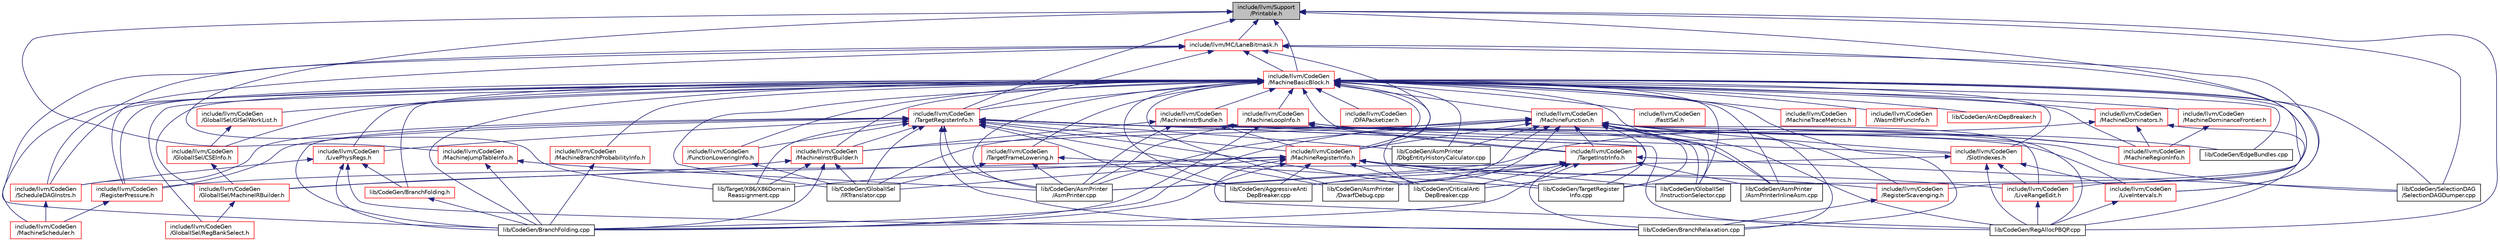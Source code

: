 digraph "include/llvm/Support/Printable.h"
{
 // LATEX_PDF_SIZE
  bgcolor="transparent";
  edge [fontname="Helvetica",fontsize="10",labelfontname="Helvetica",labelfontsize="10"];
  node [fontname="Helvetica",fontsize="10",shape="box"];
  Node1 [label="include/llvm/Support\l/Printable.h",height=0.2,width=0.4,color="black", fillcolor="grey75", style="filled", fontcolor="black",tooltip=" "];
  Node1 -> Node2 [dir="back",color="midnightblue",fontsize="10",style="solid",fontname="Helvetica"];
  Node2 [label="include/llvm/CodeGen\l/MachineBasicBlock.h",height=0.2,width=0.4,color="red",URL="$MachineBasicBlock_8h.html",tooltip=" "];
  Node2 -> Node3 [dir="back",color="midnightblue",fontsize="10",style="solid",fontname="Helvetica"];
  Node3 [label="include/llvm/CodeGen\l/DFAPacketizer.h",height=0.2,width=0.4,color="red",URL="$DFAPacketizer_8h.html",tooltip=" "];
  Node2 -> Node18 [dir="back",color="midnightblue",fontsize="10",style="solid",fontname="Helvetica"];
  Node18 [label="include/llvm/CodeGen\l/FastISel.h",height=0.2,width=0.4,color="red",URL="$FastISel_8h.html",tooltip="This file defines the FastISel class."];
  Node2 -> Node27 [dir="back",color="midnightblue",fontsize="10",style="solid",fontname="Helvetica"];
  Node27 [label="include/llvm/CodeGen\l/FunctionLoweringInfo.h",height=0.2,width=0.4,color="red",URL="$FunctionLoweringInfo_8h.html",tooltip=" "];
  Node27 -> Node164 [dir="back",color="midnightblue",fontsize="10",style="solid",fontname="Helvetica"];
  Node164 [label="lib/CodeGen/GlobalISel\l/IRTranslator.cpp",height=0.2,width=0.4,color="black",URL="$IRTranslator_8cpp.html",tooltip="This file implements the IRTranslator class."];
  Node2 -> Node646 [dir="back",color="midnightblue",fontsize="10",style="solid",fontname="Helvetica"];
  Node646 [label="include/llvm/CodeGen\l/GlobalISel/CSEInfo.h",height=0.2,width=0.4,color="red",URL="$CSEInfo_8h.html",tooltip=" "];
  Node646 -> Node647 [dir="back",color="midnightblue",fontsize="10",style="solid",fontname="Helvetica"];
  Node647 [label="include/llvm/CodeGen\l/GlobalISel/MachineIRBuilder.h",height=0.2,width=0.4,color="red",URL="$MachineIRBuilder_8h.html",tooltip="This file declares the MachineIRBuilder class."];
  Node647 -> Node661 [dir="back",color="midnightblue",fontsize="10",style="solid",fontname="Helvetica"];
  Node661 [label="include/llvm/CodeGen\l/GlobalISel/RegBankSelect.h",height=0.2,width=0.4,color="red",URL="$RegBankSelect_8h.html",tooltip=" "];
  Node2 -> Node664 [dir="back",color="midnightblue",fontsize="10",style="solid",fontname="Helvetica"];
  Node664 [label="include/llvm/CodeGen\l/GlobalISel/GISelWorkList.h",height=0.2,width=0.4,color="red",URL="$GISelWorkList_8h.html",tooltip=" "];
  Node664 -> Node646 [dir="back",color="midnightblue",fontsize="10",style="solid",fontname="Helvetica"];
  Node2 -> Node647 [dir="back",color="midnightblue",fontsize="10",style="solid",fontname="Helvetica"];
  Node2 -> Node661 [dir="back",color="midnightblue",fontsize="10",style="solid",fontname="Helvetica"];
  Node2 -> Node665 [dir="back",color="midnightblue",fontsize="10",style="solid",fontname="Helvetica"];
  Node665 [label="include/llvm/CodeGen\l/LiveIntervals.h",height=0.2,width=0.4,color="red",URL="$LiveIntervals_8h.html",tooltip=" "];
  Node665 -> Node681 [dir="back",color="midnightblue",fontsize="10",style="solid",fontname="Helvetica"];
  Node681 [label="lib/CodeGen/RegAllocPBQP.cpp",height=0.2,width=0.4,color="black",URL="$RegAllocPBQP_8cpp.html",tooltip=" "];
  Node2 -> Node692 [dir="back",color="midnightblue",fontsize="10",style="solid",fontname="Helvetica"];
  Node692 [label="include/llvm/CodeGen\l/LivePhysRegs.h",height=0.2,width=0.4,color="red",URL="$LivePhysRegs_8h.html",tooltip="This file implements the LivePhysRegs utility for tracking liveness of physical registers."];
  Node692 -> Node139 [dir="back",color="midnightblue",fontsize="10",style="solid",fontname="Helvetica"];
  Node139 [label="include/llvm/CodeGen\l/ScheduleDAGInstrs.h",height=0.2,width=0.4,color="red",URL="$ScheduleDAGInstrs_8h.html",tooltip=" "];
  Node139 -> Node110 [dir="back",color="midnightblue",fontsize="10",style="solid",fontname="Helvetica"];
  Node110 [label="include/llvm/CodeGen\l/MachineScheduler.h",height=0.2,width=0.4,color="red",URL="$MachineScheduler_8h.html",tooltip=" "];
  Node692 -> Node701 [dir="back",color="midnightblue",fontsize="10",style="solid",fontname="Helvetica"];
  Node701 [label="lib/CodeGen/BranchFolding.cpp",height=0.2,width=0.4,color="black",URL="$BranchFolding_8cpp.html",tooltip=" "];
  Node692 -> Node802 [dir="back",color="midnightblue",fontsize="10",style="solid",fontname="Helvetica"];
  Node802 [label="lib/CodeGen/BranchFolding.h",height=0.2,width=0.4,color="red",URL="$BranchFolding_8h.html",tooltip=" "];
  Node802 -> Node701 [dir="back",color="midnightblue",fontsize="10",style="solid",fontname="Helvetica"];
  Node692 -> Node702 [dir="back",color="midnightblue",fontsize="10",style="solid",fontname="Helvetica"];
  Node702 [label="lib/CodeGen/BranchRelaxation.cpp",height=0.2,width=0.4,color="black",URL="$BranchRelaxation_8cpp.html",tooltip=" "];
  Node2 -> Node805 [dir="back",color="midnightblue",fontsize="10",style="solid",fontname="Helvetica"];
  Node805 [label="include/llvm/CodeGen\l/LiveRangeEdit.h",height=0.2,width=0.4,color="red",URL="$LiveRangeEdit_8h.html",tooltip=" "];
  Node805 -> Node681 [dir="back",color="midnightblue",fontsize="10",style="solid",fontname="Helvetica"];
  Node2 -> Node806 [dir="back",color="midnightblue",fontsize="10",style="solid",fontname="Helvetica"];
  Node806 [label="include/llvm/CodeGen\l/MachineBranchProbabilityInfo.h",height=0.2,width=0.4,color="red",URL="$MachineBranchProbabilityInfo_8h.html",tooltip=" "];
  Node806 -> Node701 [dir="back",color="midnightblue",fontsize="10",style="solid",fontname="Helvetica"];
  Node2 -> Node813 [dir="back",color="midnightblue",fontsize="10",style="solid",fontname="Helvetica"];
  Node813 [label="include/llvm/CodeGen\l/MachineDominanceFrontier.h",height=0.2,width=0.4,color="red",URL="$MachineDominanceFrontier_8h.html",tooltip=" "];
  Node813 -> Node814 [dir="back",color="midnightblue",fontsize="10",style="solid",fontname="Helvetica"];
  Node814 [label="include/llvm/CodeGen\l/MachineRegionInfo.h",height=0.2,width=0.4,color="red",URL="$MachineRegionInfo_8h.html",tooltip=" "];
  Node2 -> Node818 [dir="back",color="midnightblue",fontsize="10",style="solid",fontname="Helvetica"];
  Node818 [label="include/llvm/CodeGen\l/MachineDominators.h",height=0.2,width=0.4,color="red",URL="$MachineDominators_8h.html",tooltip=" "];
  Node818 -> Node814 [dir="back",color="midnightblue",fontsize="10",style="solid",fontname="Helvetica"];
  Node818 -> Node169 [dir="back",color="midnightblue",fontsize="10",style="solid",fontname="Helvetica"];
  Node169 [label="lib/CodeGen/AsmPrinter\l/AsmPrinter.cpp",height=0.2,width=0.4,color="black",URL="$AsmPrinter_8cpp.html",tooltip=" "];
  Node818 -> Node681 [dir="back",color="midnightblue",fontsize="10",style="solid",fontname="Helvetica"];
  Node2 -> Node825 [dir="back",color="midnightblue",fontsize="10",style="solid",fontname="Helvetica"];
  Node825 [label="include/llvm/CodeGen\l/MachineFunction.h",height=0.2,width=0.4,color="red",URL="$MachineFunction_8h.html",tooltip=" "];
  Node825 -> Node805 [dir="back",color="midnightblue",fontsize="10",style="solid",fontname="Helvetica"];
  Node825 -> Node945 [dir="back",color="midnightblue",fontsize="10",style="solid",fontname="Helvetica"];
  Node945 [label="include/llvm/CodeGen\l/MachineInstrBuilder.h",height=0.2,width=0.4,color="red",URL="$MachineInstrBuilder_8h.html",tooltip=" "];
  Node945 -> Node647 [dir="back",color="midnightblue",fontsize="10",style="solid",fontname="Helvetica"];
  Node945 -> Node701 [dir="back",color="midnightblue",fontsize="10",style="solid",fontname="Helvetica"];
  Node945 -> Node164 [dir="back",color="midnightblue",fontsize="10",style="solid",fontname="Helvetica"];
  Node945 -> Node613 [dir="back",color="midnightblue",fontsize="10",style="solid",fontname="Helvetica"];
  Node613 [label="lib/Target/X86/X86Domain\lReassignment.cpp",height=0.2,width=0.4,color="black",URL="$X86DomainReassignment_8cpp.html",tooltip=" "];
  Node825 -> Node814 [dir="back",color="midnightblue",fontsize="10",style="solid",fontname="Helvetica"];
  Node825 -> Node949 [dir="back",color="midnightblue",fontsize="10",style="solid",fontname="Helvetica"];
  Node949 [label="include/llvm/CodeGen\l/MachineRegisterInfo.h",height=0.2,width=0.4,color="red",URL="$MachineRegisterInfo_8h.html",tooltip=" "];
  Node949 -> Node647 [dir="back",color="midnightblue",fontsize="10",style="solid",fontname="Helvetica"];
  Node949 -> Node805 [dir="back",color="midnightblue",fontsize="10",style="solid",fontname="Helvetica"];
  Node949 -> Node952 [dir="back",color="midnightblue",fontsize="10",style="solid",fontname="Helvetica"];
  Node952 [label="include/llvm/CodeGen\l/RegisterScavenging.h",height=0.2,width=0.4,color="red",URL="$RegisterScavenging_8h.html",tooltip="This file declares the machine register scavenger class."];
  Node952 -> Node702 [dir="back",color="midnightblue",fontsize="10",style="solid",fontname="Helvetica"];
  Node949 -> Node143 [dir="back",color="midnightblue",fontsize="10",style="solid",fontname="Helvetica"];
  Node143 [label="lib/CodeGen/AggressiveAnti\lDepBreaker.cpp",height=0.2,width=0.4,color="black",URL="$AggressiveAntiDepBreaker_8cpp.html",tooltip=" "];
  Node949 -> Node701 [dir="back",color="midnightblue",fontsize="10",style="solid",fontname="Helvetica"];
  Node949 -> Node147 [dir="back",color="midnightblue",fontsize="10",style="solid",fontname="Helvetica"];
  Node147 [label="lib/CodeGen/CriticalAnti\lDepBreaker.cpp",height=0.2,width=0.4,color="black",URL="$CriticalAntiDepBreaker_8cpp.html",tooltip=" "];
  Node949 -> Node164 [dir="back",color="midnightblue",fontsize="10",style="solid",fontname="Helvetica"];
  Node949 -> Node954 [dir="back",color="midnightblue",fontsize="10",style="solid",fontname="Helvetica"];
  Node954 [label="lib/CodeGen/GlobalISel\l/InstructionSelector.cpp",height=0.2,width=0.4,color="black",URL="$InstructionSelector_8cpp.html",tooltip="This file implements the InstructionSelector class."];
  Node949 -> Node681 [dir="back",color="midnightblue",fontsize="10",style="solid",fontname="Helvetica"];
  Node949 -> Node927 [dir="back",color="midnightblue",fontsize="10",style="solid",fontname="Helvetica"];
  Node927 [label="lib/CodeGen/TargetRegister\lInfo.cpp",height=0.2,width=0.4,color="black",URL="$TargetRegisterInfo_8cpp.html",tooltip=" "];
  Node949 -> Node613 [dir="back",color="midnightblue",fontsize="10",style="solid",fontname="Helvetica"];
  Node825 -> Node913 [dir="back",color="midnightblue",fontsize="10",style="solid",fontname="Helvetica"];
  Node913 [label="include/llvm/CodeGen\l/SlotIndexes.h",height=0.2,width=0.4,color="red",URL="$SlotIndexes_8h.html",tooltip=" "];
  Node913 -> Node665 [dir="back",color="midnightblue",fontsize="10",style="solid",fontname="Helvetica"];
  Node913 -> Node805 [dir="back",color="midnightblue",fontsize="10",style="solid",fontname="Helvetica"];
  Node913 -> Node922 [dir="back",color="midnightblue",fontsize="10",style="solid",fontname="Helvetica"];
  Node922 [label="include/llvm/CodeGen\l/RegisterPressure.h",height=0.2,width=0.4,color="red",URL="$RegisterPressure_8h.html",tooltip=" "];
  Node922 -> Node110 [dir="back",color="midnightblue",fontsize="10",style="solid",fontname="Helvetica"];
  Node913 -> Node681 [dir="back",color="midnightblue",fontsize="10",style="solid",fontname="Helvetica"];
  Node825 -> Node694 [dir="back",color="midnightblue",fontsize="10",style="solid",fontname="Helvetica"];
  Node694 [label="include/llvm/CodeGen\l/TargetInstrInfo.h",height=0.2,width=0.4,color="red",URL="$TargetInstrInfo_8h.html",tooltip=" "];
  Node694 -> Node143 [dir="back",color="midnightblue",fontsize="10",style="solid",fontname="Helvetica"];
  Node694 -> Node169 [dir="back",color="midnightblue",fontsize="10",style="solid",fontname="Helvetica"];
  Node694 -> Node699 [dir="back",color="midnightblue",fontsize="10",style="solid",fontname="Helvetica"];
  Node699 [label="lib/CodeGen/AsmPrinter\l/AsmPrinterInlineAsm.cpp",height=0.2,width=0.4,color="black",URL="$AsmPrinterInlineAsm_8cpp.html",tooltip=" "];
  Node694 -> Node700 [dir="back",color="midnightblue",fontsize="10",style="solid",fontname="Helvetica"];
  Node700 [label="lib/CodeGen/AsmPrinter\l/DwarfDebug.cpp",height=0.2,width=0.4,color="black",URL="$DwarfDebug_8cpp.html",tooltip=" "];
  Node694 -> Node701 [dir="back",color="midnightblue",fontsize="10",style="solid",fontname="Helvetica"];
  Node694 -> Node702 [dir="back",color="midnightblue",fontsize="10",style="solid",fontname="Helvetica"];
  Node694 -> Node147 [dir="back",color="midnightblue",fontsize="10",style="solid",fontname="Helvetica"];
  Node694 -> Node204 [dir="back",color="midnightblue",fontsize="10",style="solid",fontname="Helvetica"];
  Node204 [label="lib/CodeGen/SelectionDAG\l/SelectionDAGDumper.cpp",height=0.2,width=0.4,color="black",URL="$SelectionDAGDumper_8cpp.html",tooltip=" "];
  Node825 -> Node143 [dir="back",color="midnightblue",fontsize="10",style="solid",fontname="Helvetica"];
  Node825 -> Node169 [dir="back",color="midnightblue",fontsize="10",style="solid",fontname="Helvetica"];
  Node825 -> Node699 [dir="back",color="midnightblue",fontsize="10",style="solid",fontname="Helvetica"];
  Node825 -> Node170 [dir="back",color="midnightblue",fontsize="10",style="solid",fontname="Helvetica"];
  Node170 [label="lib/CodeGen/AsmPrinter\l/DbgEntityHistoryCalculator.cpp",height=0.2,width=0.4,color="black",URL="$DbgEntityHistoryCalculator_8cpp.html",tooltip=" "];
  Node825 -> Node700 [dir="back",color="midnightblue",fontsize="10",style="solid",fontname="Helvetica"];
  Node825 -> Node701 [dir="back",color="midnightblue",fontsize="10",style="solid",fontname="Helvetica"];
  Node825 -> Node702 [dir="back",color="midnightblue",fontsize="10",style="solid",fontname="Helvetica"];
  Node825 -> Node147 [dir="back",color="midnightblue",fontsize="10",style="solid",fontname="Helvetica"];
  Node825 -> Node898 [dir="back",color="midnightblue",fontsize="10",style="solid",fontname="Helvetica"];
  Node898 [label="lib/CodeGen/EdgeBundles.cpp",height=0.2,width=0.4,color="black",URL="$EdgeBundles_8cpp.html",tooltip=" "];
  Node825 -> Node164 [dir="back",color="midnightblue",fontsize="10",style="solid",fontname="Helvetica"];
  Node825 -> Node954 [dir="back",color="midnightblue",fontsize="10",style="solid",fontname="Helvetica"];
  Node825 -> Node681 [dir="back",color="midnightblue",fontsize="10",style="solid",fontname="Helvetica"];
  Node825 -> Node927 [dir="back",color="midnightblue",fontsize="10",style="solid",fontname="Helvetica"];
  Node2 -> Node945 [dir="back",color="midnightblue",fontsize="10",style="solid",fontname="Helvetica"];
  Node2 -> Node995 [dir="back",color="midnightblue",fontsize="10",style="solid",fontname="Helvetica"];
  Node995 [label="include/llvm/CodeGen\l/MachineInstrBundle.h",height=0.2,width=0.4,color="red",URL="$MachineInstrBundle_8h.html",tooltip=" "];
  Node995 -> Node945 [dir="back",color="midnightblue",fontsize="10",style="solid",fontname="Helvetica"];
  Node995 -> Node949 [dir="back",color="midnightblue",fontsize="10",style="solid",fontname="Helvetica"];
  Node995 -> Node913 [dir="back",color="midnightblue",fontsize="10",style="solid",fontname="Helvetica"];
  Node995 -> Node169 [dir="back",color="midnightblue",fontsize="10",style="solid",fontname="Helvetica"];
  Node2 -> Node907 [dir="back",color="midnightblue",fontsize="10",style="solid",fontname="Helvetica"];
  Node907 [label="include/llvm/CodeGen\l/MachineLoopInfo.h",height=0.2,width=0.4,color="red",URL="$MachineLoopInfo_8h.html",tooltip=" "];
  Node907 -> Node814 [dir="back",color="midnightblue",fontsize="10",style="solid",fontname="Helvetica"];
  Node907 -> Node694 [dir="back",color="midnightblue",fontsize="10",style="solid",fontname="Helvetica"];
  Node907 -> Node169 [dir="back",color="midnightblue",fontsize="10",style="solid",fontname="Helvetica"];
  Node907 -> Node701 [dir="back",color="midnightblue",fontsize="10",style="solid",fontname="Helvetica"];
  Node907 -> Node681 [dir="back",color="midnightblue",fontsize="10",style="solid",fontname="Helvetica"];
  Node2 -> Node814 [dir="back",color="midnightblue",fontsize="10",style="solid",fontname="Helvetica"];
  Node2 -> Node949 [dir="back",color="midnightblue",fontsize="10",style="solid",fontname="Helvetica"];
  Node2 -> Node110 [dir="back",color="midnightblue",fontsize="10",style="solid",fontname="Helvetica"];
  Node2 -> Node910 [dir="back",color="midnightblue",fontsize="10",style="solid",fontname="Helvetica"];
  Node910 [label="include/llvm/CodeGen\l/MachineTraceMetrics.h",height=0.2,width=0.4,color="red",URL="$MachineTraceMetrics_8h.html",tooltip=" "];
  Node2 -> Node922 [dir="back",color="midnightblue",fontsize="10",style="solid",fontname="Helvetica"];
  Node2 -> Node952 [dir="back",color="midnightblue",fontsize="10",style="solid",fontname="Helvetica"];
  Node2 -> Node139 [dir="back",color="midnightblue",fontsize="10",style="solid",fontname="Helvetica"];
  Node2 -> Node913 [dir="back",color="midnightblue",fontsize="10",style="solid",fontname="Helvetica"];
  Node2 -> Node996 [dir="back",color="midnightblue",fontsize="10",style="solid",fontname="Helvetica"];
  Node996 [label="include/llvm/CodeGen\l/TargetFrameLowering.h",height=0.2,width=0.4,color="red",URL="$TargetFrameLowering_8h.html",tooltip=" "];
  Node996 -> Node169 [dir="back",color="midnightblue",fontsize="10",style="solid",fontname="Helvetica"];
  Node996 -> Node164 [dir="back",color="midnightblue",fontsize="10",style="solid",fontname="Helvetica"];
  Node996 -> Node927 [dir="back",color="midnightblue",fontsize="10",style="solid",fontname="Helvetica"];
  Node2 -> Node694 [dir="back",color="midnightblue",fontsize="10",style="solid",fontname="Helvetica"];
  Node2 -> Node1021 [dir="back",color="midnightblue",fontsize="10",style="solid",fontname="Helvetica"];
  Node1021 [label="include/llvm/CodeGen\l/TargetRegisterInfo.h",height=0.2,width=0.4,color="red",URL="$TargetRegisterInfo_8h.html",tooltip=" "];
  Node1021 -> Node27 [dir="back",color="midnightblue",fontsize="10",style="solid",fontname="Helvetica"];
  Node1021 -> Node665 [dir="back",color="midnightblue",fontsize="10",style="solid",fontname="Helvetica"];
  Node1021 -> Node692 [dir="back",color="midnightblue",fontsize="10",style="solid",fontname="Helvetica"];
  Node1021 -> Node945 [dir="back",color="midnightblue",fontsize="10",style="solid",fontname="Helvetica"];
  Node1021 -> Node949 [dir="back",color="midnightblue",fontsize="10",style="solid",fontname="Helvetica"];
  Node1021 -> Node922 [dir="back",color="midnightblue",fontsize="10",style="solid",fontname="Helvetica"];
  Node1021 -> Node139 [dir="back",color="midnightblue",fontsize="10",style="solid",fontname="Helvetica"];
  Node1021 -> Node143 [dir="back",color="midnightblue",fontsize="10",style="solid",fontname="Helvetica"];
  Node1021 -> Node169 [dir="back",color="midnightblue",fontsize="10",style="solid",fontname="Helvetica"];
  Node1021 -> Node699 [dir="back",color="midnightblue",fontsize="10",style="solid",fontname="Helvetica"];
  Node1021 -> Node170 [dir="back",color="midnightblue",fontsize="10",style="solid",fontname="Helvetica"];
  Node1021 -> Node700 [dir="back",color="midnightblue",fontsize="10",style="solid",fontname="Helvetica"];
  Node1021 -> Node701 [dir="back",color="midnightblue",fontsize="10",style="solid",fontname="Helvetica"];
  Node1021 -> Node702 [dir="back",color="midnightblue",fontsize="10",style="solid",fontname="Helvetica"];
  Node1021 -> Node147 [dir="back",color="midnightblue",fontsize="10",style="solid",fontname="Helvetica"];
  Node1021 -> Node164 [dir="back",color="midnightblue",fontsize="10",style="solid",fontname="Helvetica"];
  Node1021 -> Node954 [dir="back",color="midnightblue",fontsize="10",style="solid",fontname="Helvetica"];
  Node1021 -> Node681 [dir="back",color="midnightblue",fontsize="10",style="solid",fontname="Helvetica"];
  Node1021 -> Node204 [dir="back",color="midnightblue",fontsize="10",style="solid",fontname="Helvetica"];
  Node1021 -> Node927 [dir="back",color="midnightblue",fontsize="10",style="solid",fontname="Helvetica"];
  Node1021 -> Node613 [dir="back",color="midnightblue",fontsize="10",style="solid",fontname="Helvetica"];
  Node2 -> Node1051 [dir="back",color="midnightblue",fontsize="10",style="solid",fontname="Helvetica"];
  Node1051 [label="include/llvm/CodeGen\l/WasmEHFuncInfo.h",height=0.2,width=0.4,color="red",URL="$WasmEHFuncInfo_8h.html",tooltip=" "];
  Node2 -> Node143 [dir="back",color="midnightblue",fontsize="10",style="solid",fontname="Helvetica"];
  Node2 -> Node144 [dir="back",color="midnightblue",fontsize="10",style="solid",fontname="Helvetica"];
  Node144 [label="lib/CodeGen/AntiDepBreaker.h",height=0.2,width=0.4,color="red",URL="$AntiDepBreaker_8h.html",tooltip=" "];
  Node2 -> Node169 [dir="back",color="midnightblue",fontsize="10",style="solid",fontname="Helvetica"];
  Node2 -> Node699 [dir="back",color="midnightblue",fontsize="10",style="solid",fontname="Helvetica"];
  Node2 -> Node170 [dir="back",color="midnightblue",fontsize="10",style="solid",fontname="Helvetica"];
  Node2 -> Node700 [dir="back",color="midnightblue",fontsize="10",style="solid",fontname="Helvetica"];
  Node2 -> Node701 [dir="back",color="midnightblue",fontsize="10",style="solid",fontname="Helvetica"];
  Node2 -> Node802 [dir="back",color="midnightblue",fontsize="10",style="solid",fontname="Helvetica"];
  Node2 -> Node702 [dir="back",color="midnightblue",fontsize="10",style="solid",fontname="Helvetica"];
  Node2 -> Node147 [dir="back",color="midnightblue",fontsize="10",style="solid",fontname="Helvetica"];
  Node2 -> Node898 [dir="back",color="midnightblue",fontsize="10",style="solid",fontname="Helvetica"];
  Node2 -> Node164 [dir="back",color="midnightblue",fontsize="10",style="solid",fontname="Helvetica"];
  Node2 -> Node954 [dir="back",color="midnightblue",fontsize="10",style="solid",fontname="Helvetica"];
  Node2 -> Node204 [dir="back",color="midnightblue",fontsize="10",style="solid",fontname="Helvetica"];
  Node1 -> Node1060 [dir="back",color="midnightblue",fontsize="10",style="solid",fontname="Helvetica"];
  Node1060 [label="include/llvm/CodeGen\l/MachineJumpTableInfo.h",height=0.2,width=0.4,color="red",URL="$MachineJumpTableInfo_8h.html",tooltip=" "];
  Node1060 -> Node169 [dir="back",color="midnightblue",fontsize="10",style="solid",fontname="Helvetica"];
  Node1060 -> Node701 [dir="back",color="midnightblue",fontsize="10",style="solid",fontname="Helvetica"];
  Node1 -> Node1021 [dir="back",color="midnightblue",fontsize="10",style="solid",fontname="Helvetica"];
  Node1 -> Node1061 [dir="back",color="midnightblue",fontsize="10",style="solid",fontname="Helvetica"];
  Node1061 [label="include/llvm/MC/LaneBitmask.h",height=0.2,width=0.4,color="red",URL="$LaneBitmask_8h.html",tooltip="A common definition of LaneBitmask for use in TableGen and CodeGen."];
  Node1061 -> Node665 [dir="back",color="midnightblue",fontsize="10",style="solid",fontname="Helvetica"];
  Node1061 -> Node2 [dir="back",color="midnightblue",fontsize="10",style="solid",fontname="Helvetica"];
  Node1061 -> Node949 [dir="back",color="midnightblue",fontsize="10",style="solid",fontname="Helvetica"];
  Node1061 -> Node922 [dir="back",color="midnightblue",fontsize="10",style="solid",fontname="Helvetica"];
  Node1061 -> Node952 [dir="back",color="midnightblue",fontsize="10",style="solid",fontname="Helvetica"];
  Node1061 -> Node139 [dir="back",color="midnightblue",fontsize="10",style="solid",fontname="Helvetica"];
  Node1061 -> Node1021 [dir="back",color="midnightblue",fontsize="10",style="solid",fontname="Helvetica"];
  Node1061 -> Node701 [dir="back",color="midnightblue",fontsize="10",style="solid",fontname="Helvetica"];
  Node1 -> Node681 [dir="back",color="midnightblue",fontsize="10",style="solid",fontname="Helvetica"];
  Node1 -> Node204 [dir="back",color="midnightblue",fontsize="10",style="solid",fontname="Helvetica"];
  Node1 -> Node927 [dir="back",color="midnightblue",fontsize="10",style="solid",fontname="Helvetica"];
  Node1 -> Node613 [dir="back",color="midnightblue",fontsize="10",style="solid",fontname="Helvetica"];
}
